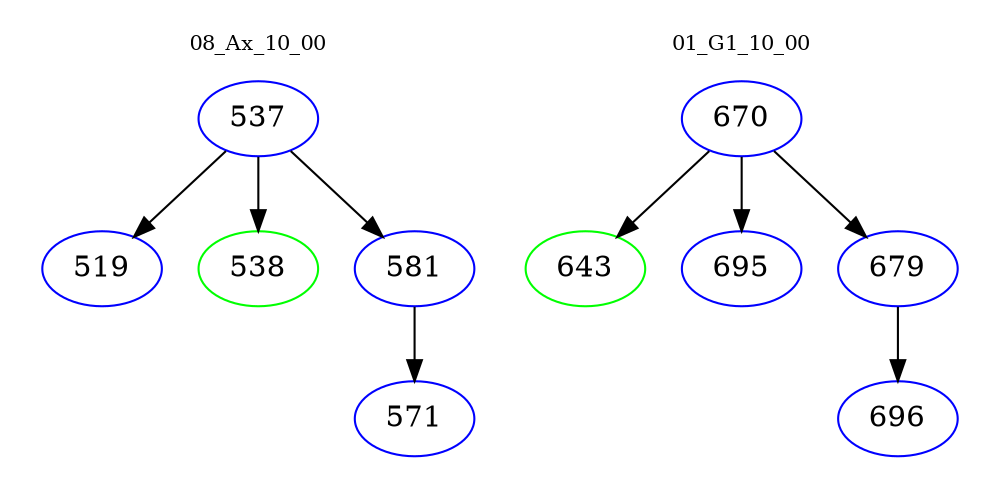 digraph{
subgraph cluster_0 {
color = white
label = "08_Ax_10_00";
fontsize=10;
T0_537 [label="537", color="blue"]
T0_537 -> T0_519 [color="black"]
T0_519 [label="519", color="blue"]
T0_537 -> T0_538 [color="black"]
T0_538 [label="538", color="green"]
T0_537 -> T0_581 [color="black"]
T0_581 [label="581", color="blue"]
T0_581 -> T0_571 [color="black"]
T0_571 [label="571", color="blue"]
}
subgraph cluster_1 {
color = white
label = "01_G1_10_00";
fontsize=10;
T1_670 [label="670", color="blue"]
T1_670 -> T1_643 [color="black"]
T1_643 [label="643", color="green"]
T1_670 -> T1_695 [color="black"]
T1_695 [label="695", color="blue"]
T1_670 -> T1_679 [color="black"]
T1_679 [label="679", color="blue"]
T1_679 -> T1_696 [color="black"]
T1_696 [label="696", color="blue"]
}
}
